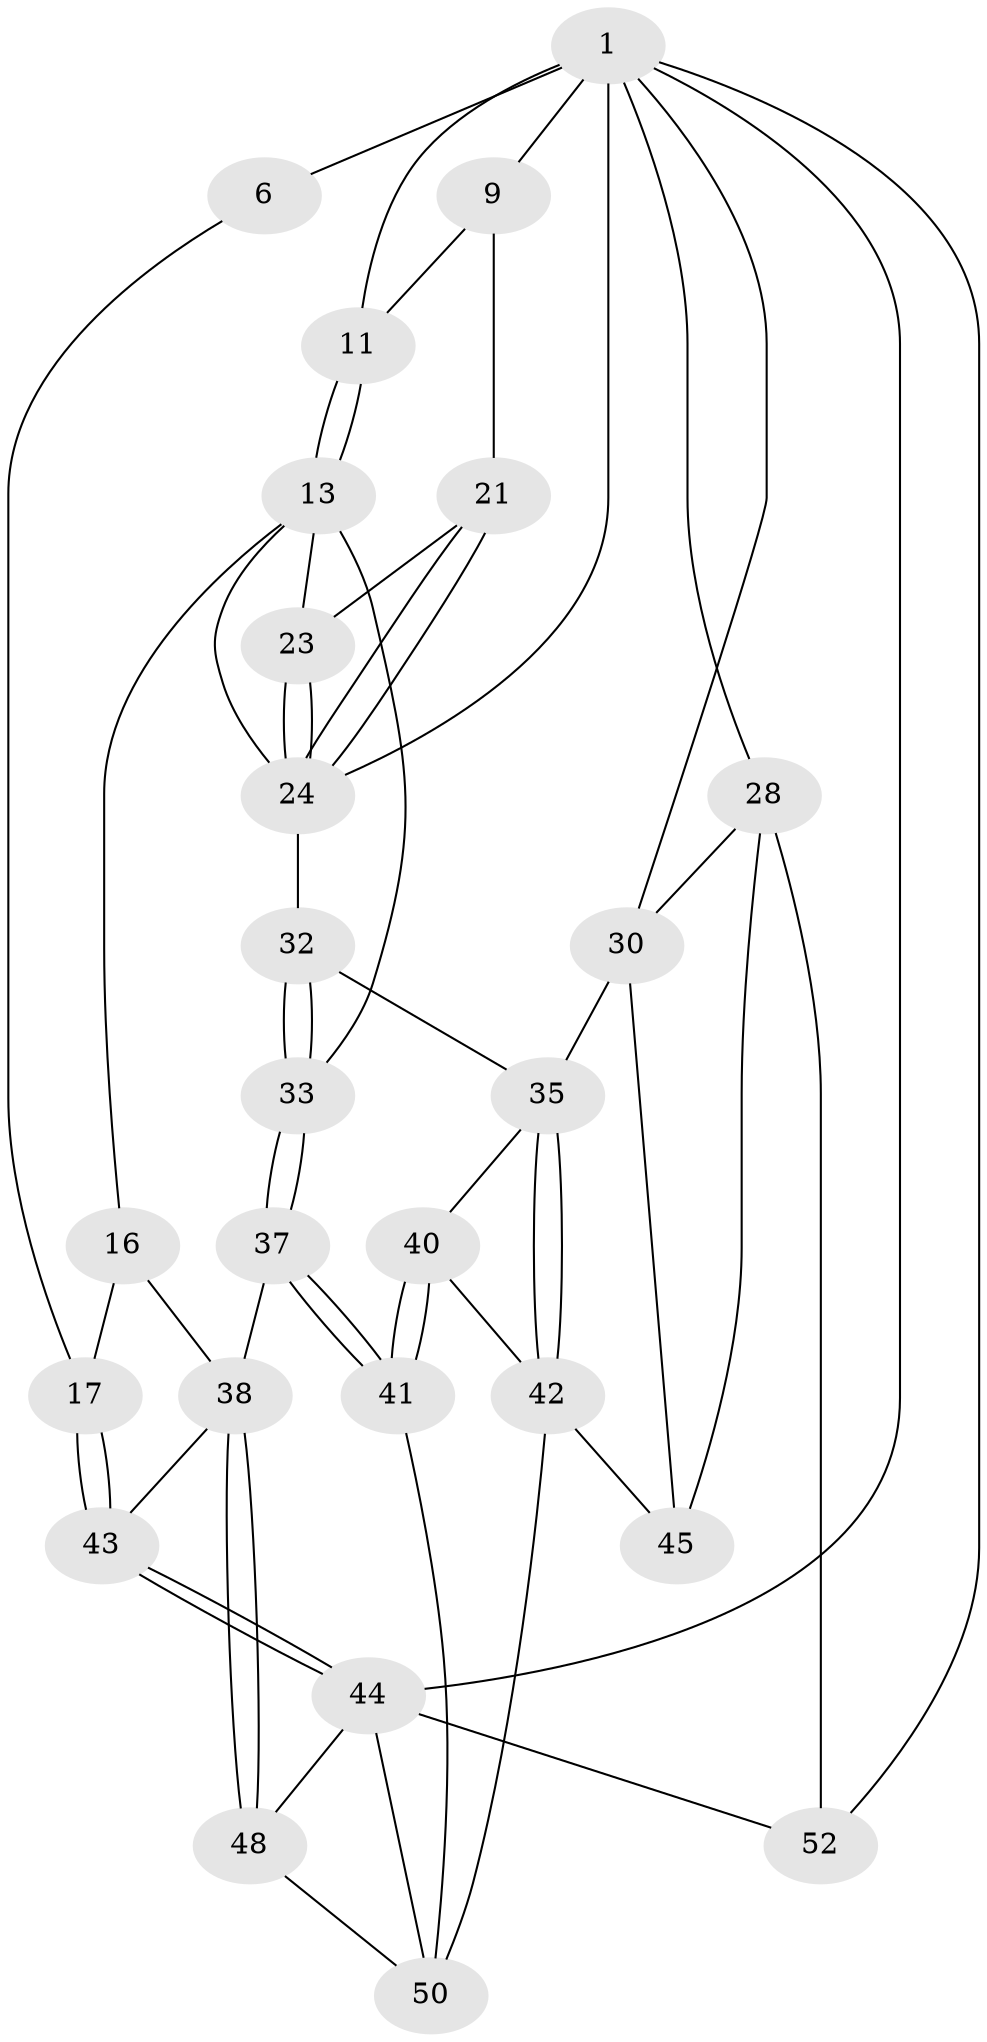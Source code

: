 // original degree distribution, {3: 0.03773584905660377, 5: 0.49056603773584906, 4: 0.2641509433962264, 6: 0.20754716981132076}
// Generated by graph-tools (version 1.1) at 2025/17/03/09/25 04:17:00]
// undirected, 26 vertices, 58 edges
graph export_dot {
graph [start="1"]
  node [color=gray90,style=filled];
  1 [pos="+0.17116605930370235+0",super="+2+4+8"];
  6 [pos="+0.13548318497858344+0.14848343491377605",super="+12"];
  9 [pos="+0.7074424899655009+0.10260666579573008",super="+10+20"];
  11 [pos="+0.38342396179338695+0.33186440338967327"];
  13 [pos="+0.3759597486265975+0.3764506038385967",super="+14"];
  16 [pos="+0.14670238437348235+0.47649943520204185"];
  17 [pos="+0+0.44956375347729605"];
  21 [pos="+0.7363387084185493+0.3485009702034354",super="+22"];
  23 [pos="+0.3903892149658121+0.3786052428364388"];
  24 [pos="+0.6965676127949876+0.48703505336749514",super="+26"];
  28 [pos="+1+0.8280271588529711",super="+29"];
  30 [pos="+0.8342721704088282+0.6344158173745793",super="+34"];
  32 [pos="+0.5663353241210449+0.647070751692647"];
  33 [pos="+0.34736207818751996+0.6704931766475455"];
  35 [pos="+0.6735631520655546+0.6997835176103099",super="+36"];
  37 [pos="+0.3574467127362718+0.791372891204276"];
  38 [pos="+0.2422459521705826+0.828130866282967",super="+39"];
  40 [pos="+0.5565375488991685+0.7463872293311384"];
  41 [pos="+0.37099767943841344+0.8026663938074594"];
  42 [pos="+0.6116882968289039+0.835350934145457",super="+46"];
  43 [pos="+0+0.741302100681084"];
  44 [pos="+0+1",super="+49"];
  45 [pos="+0.7194377276396061+0.8343452819580943"];
  48 [pos="+0.20791276639754755+0.8966668893496366"];
  50 [pos="+0.47629168557618895+1",super="+51"];
  52 [pos="+0.7402307927970886+1"];
  1 -- 44 [weight=2];
  1 -- 6 [weight=3];
  1 -- 9 [weight=2];
  1 -- 11;
  1 -- 52;
  1 -- 28 [weight=2];
  1 -- 30;
  1 -- 24;
  6 -- 17;
  9 -- 11;
  9 -- 21 [weight=2];
  11 -- 13;
  11 -- 13;
  13 -- 23;
  13 -- 16;
  13 -- 33;
  13 -- 24;
  16 -- 17;
  16 -- 38;
  17 -- 43;
  17 -- 43;
  21 -- 24;
  21 -- 24;
  21 -- 23;
  23 -- 24;
  23 -- 24;
  24 -- 32;
  28 -- 45;
  28 -- 52;
  28 -- 30;
  30 -- 35;
  30 -- 45;
  32 -- 33;
  32 -- 33;
  32 -- 35;
  33 -- 37;
  33 -- 37;
  35 -- 42;
  35 -- 42;
  35 -- 40;
  37 -- 38;
  37 -- 41;
  37 -- 41;
  38 -- 48;
  38 -- 48;
  38 -- 43;
  40 -- 41;
  40 -- 41;
  40 -- 42;
  41 -- 50;
  42 -- 50;
  42 -- 45;
  43 -- 44;
  43 -- 44;
  44 -- 48;
  44 -- 50;
  44 -- 52;
  48 -- 50;
}
